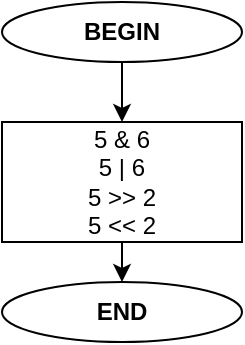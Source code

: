 <mxfile version="14.2.3" type="device"><diagram id="WH9fkTvQfAEeqxuu6_-b" name="Page-1"><mxGraphModel dx="677" dy="433" grid="1" gridSize="10" guides="1" tooltips="1" connect="1" arrows="1" fold="1" page="1" pageScale="1" pageWidth="827" pageHeight="1169" math="0" shadow="0"><root><mxCell id="0"/><mxCell id="1" parent="0"/><mxCell id="sigPfALR5q9nzIkED4G2-13" style="edgeStyle=orthogonalEdgeStyle;rounded=0;orthogonalLoop=1;jettySize=auto;html=1;exitX=0.5;exitY=1;exitDx=0;exitDy=0;entryX=0.5;entryY=0;entryDx=0;entryDy=0;" parent="1" target="sigPfALR5q9nzIkED4G2-2" edge="1"><mxGeometry relative="1" as="geometry"><mxPoint x="390" y="40" as="sourcePoint"/></mxGeometry></mxCell><mxCell id="sigPfALR5q9nzIkED4G2-14" style="edgeStyle=orthogonalEdgeStyle;rounded=0;orthogonalLoop=1;jettySize=auto;html=1;exitX=0.5;exitY=1;exitDx=0;exitDy=0;entryX=0.5;entryY=0;entryDx=0;entryDy=0;" parent="1" source="sigPfALR5q9nzIkED4G2-2" edge="1"><mxGeometry relative="1" as="geometry"><mxPoint x="390" y="150" as="targetPoint"/></mxGeometry></mxCell><mxCell id="sigPfALR5q9nzIkED4G2-2" value="5 &amp;amp; 6&lt;br&gt;5 | 6&lt;br&gt;5 &amp;gt;&amp;gt; 2&lt;br&gt;5 &amp;lt;&amp;lt; 2" style="rounded=0;whiteSpace=wrap;html=1;" parent="1" vertex="1"><mxGeometry x="330" y="70" width="120" height="60" as="geometry"/></mxCell><mxCell id="SmaxYuaKR32EPjImuDBx-1" value="&lt;b&gt;BEGIN&lt;/b&gt;" style="ellipse;whiteSpace=wrap;html=1;" vertex="1" parent="1"><mxGeometry x="330" y="10" width="120" height="30" as="geometry"/></mxCell><mxCell id="SmaxYuaKR32EPjImuDBx-2" value="&lt;b&gt;END&lt;/b&gt;" style="ellipse;whiteSpace=wrap;html=1;" vertex="1" parent="1"><mxGeometry x="330" y="150" width="120" height="30" as="geometry"/></mxCell></root></mxGraphModel></diagram></mxfile>